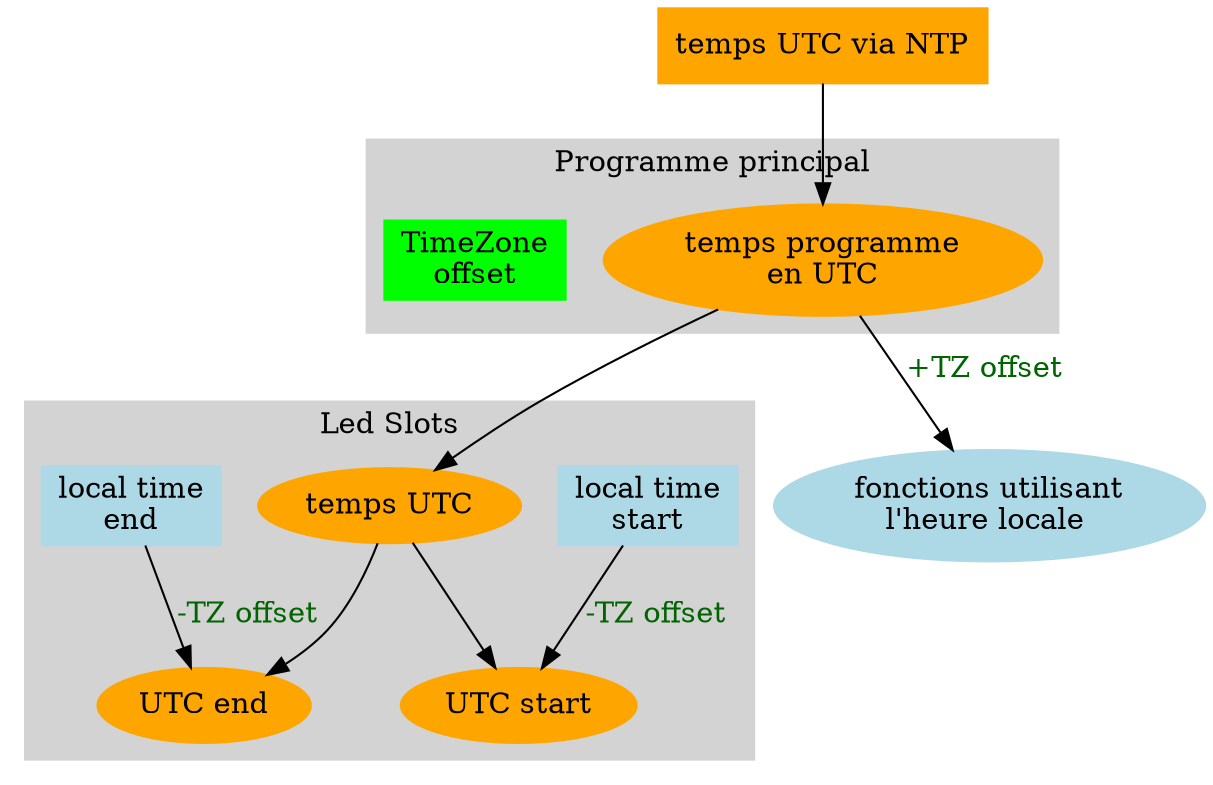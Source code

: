 digraph time {
  subgraph cluster0 {
    style=filled;
    color=lightgrey;
    label="Led Slots";
    node [shape=rectangle,style=filled,color=lightblue];
    lstart[label="local time\nstart"];
    lend[label="local time\nend"];
    {
    node [shape=ellipse];
    lend_utc[label="UTC end",color=orange];
    lstart_utc[label="UTC start",color=orange];
    led_utc[label="temps UTC",color=orange];
    }
    lstart->lstart_utc [label="-TZ offset",fontcolor=darkgreen];
    lend->lend_utc [label="-TZ offset",fontcolor=darkgreen];
    led_utc->lend_utc;
    led_utc->lstart_utc;
  }
  subgraph cluster1 {
    label="Programme principal";
    style=filled;
    color=lightgrey;
    prog_utc[shape=ellipse,style=filled,color=orange,label="temps programme\nen UTC"];
    tzoff[shape=rectangle,style=filled,color=green,label="TimeZone\noffset"];
  }
  ntp[shape=rectangle,style=filled,color=orange,label="temps UTC via NTP"];
  access[style=filled,color=lightblue,label="fonctions utilisant\nl'heure locale "];
  ntp->prog_utc;
  prog_utc->access [fontcolor=darkgreen,label="+TZ offset"];
  prog_utc->led_utc;
}
